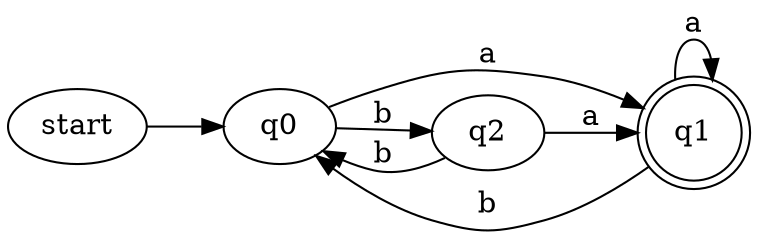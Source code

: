 digraph automa {
  size="6,6";
  rankdir="LR";
  start -> q0 [shape=none];
  end = q1;
  q0 -> q1 [label="a"];
  q0 -> q2 [label="b"];
  q1 -> q1 [label="a"];
  q1 -> q0 [label="b"];
  q2 -> q0 [label="b"];
  q2 -> q1 [label="a"];
  q1 [shape=doublecircle];
}
